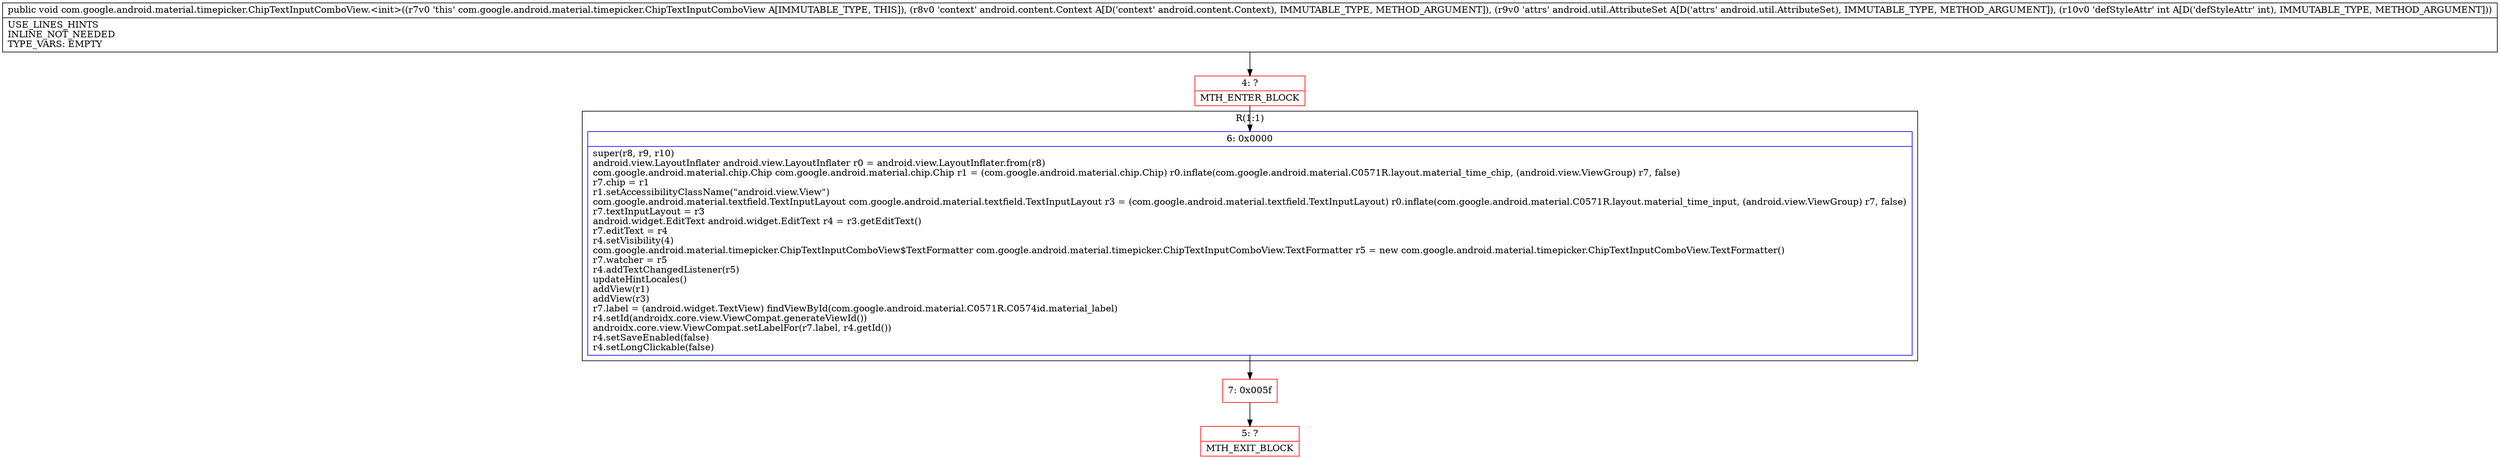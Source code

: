 digraph "CFG forcom.google.android.material.timepicker.ChipTextInputComboView.\<init\>(Landroid\/content\/Context;Landroid\/util\/AttributeSet;I)V" {
subgraph cluster_Region_1532149357 {
label = "R(1:1)";
node [shape=record,color=blue];
Node_6 [shape=record,label="{6\:\ 0x0000|super(r8, r9, r10)\landroid.view.LayoutInflater android.view.LayoutInflater r0 = android.view.LayoutInflater.from(r8)\lcom.google.android.material.chip.Chip com.google.android.material.chip.Chip r1 = (com.google.android.material.chip.Chip) r0.inflate(com.google.android.material.C0571R.layout.material_time_chip, (android.view.ViewGroup) r7, false)\lr7.chip = r1\lr1.setAccessibilityClassName(\"android.view.View\")\lcom.google.android.material.textfield.TextInputLayout com.google.android.material.textfield.TextInputLayout r3 = (com.google.android.material.textfield.TextInputLayout) r0.inflate(com.google.android.material.C0571R.layout.material_time_input, (android.view.ViewGroup) r7, false)\lr7.textInputLayout = r3\landroid.widget.EditText android.widget.EditText r4 = r3.getEditText()\lr7.editText = r4\lr4.setVisibility(4)\lcom.google.android.material.timepicker.ChipTextInputComboView$TextFormatter com.google.android.material.timepicker.ChipTextInputComboView.TextFormatter r5 = new com.google.android.material.timepicker.ChipTextInputComboView.TextFormatter()\lr7.watcher = r5\lr4.addTextChangedListener(r5)\lupdateHintLocales()\laddView(r1)\laddView(r3)\lr7.label = (android.widget.TextView) findViewById(com.google.android.material.C0571R.C0574id.material_label)\lr4.setId(androidx.core.view.ViewCompat.generateViewId())\landroidx.core.view.ViewCompat.setLabelFor(r7.label, r4.getId())\lr4.setSaveEnabled(false)\lr4.setLongClickable(false)\l}"];
}
Node_4 [shape=record,color=red,label="{4\:\ ?|MTH_ENTER_BLOCK\l}"];
Node_7 [shape=record,color=red,label="{7\:\ 0x005f}"];
Node_5 [shape=record,color=red,label="{5\:\ ?|MTH_EXIT_BLOCK\l}"];
MethodNode[shape=record,label="{public void com.google.android.material.timepicker.ChipTextInputComboView.\<init\>((r7v0 'this' com.google.android.material.timepicker.ChipTextInputComboView A[IMMUTABLE_TYPE, THIS]), (r8v0 'context' android.content.Context A[D('context' android.content.Context), IMMUTABLE_TYPE, METHOD_ARGUMENT]), (r9v0 'attrs' android.util.AttributeSet A[D('attrs' android.util.AttributeSet), IMMUTABLE_TYPE, METHOD_ARGUMENT]), (r10v0 'defStyleAttr' int A[D('defStyleAttr' int), IMMUTABLE_TYPE, METHOD_ARGUMENT]))  | USE_LINES_HINTS\lINLINE_NOT_NEEDED\lTYPE_VARS: EMPTY\l}"];
MethodNode -> Node_4;Node_6 -> Node_7;
Node_4 -> Node_6;
Node_7 -> Node_5;
}


